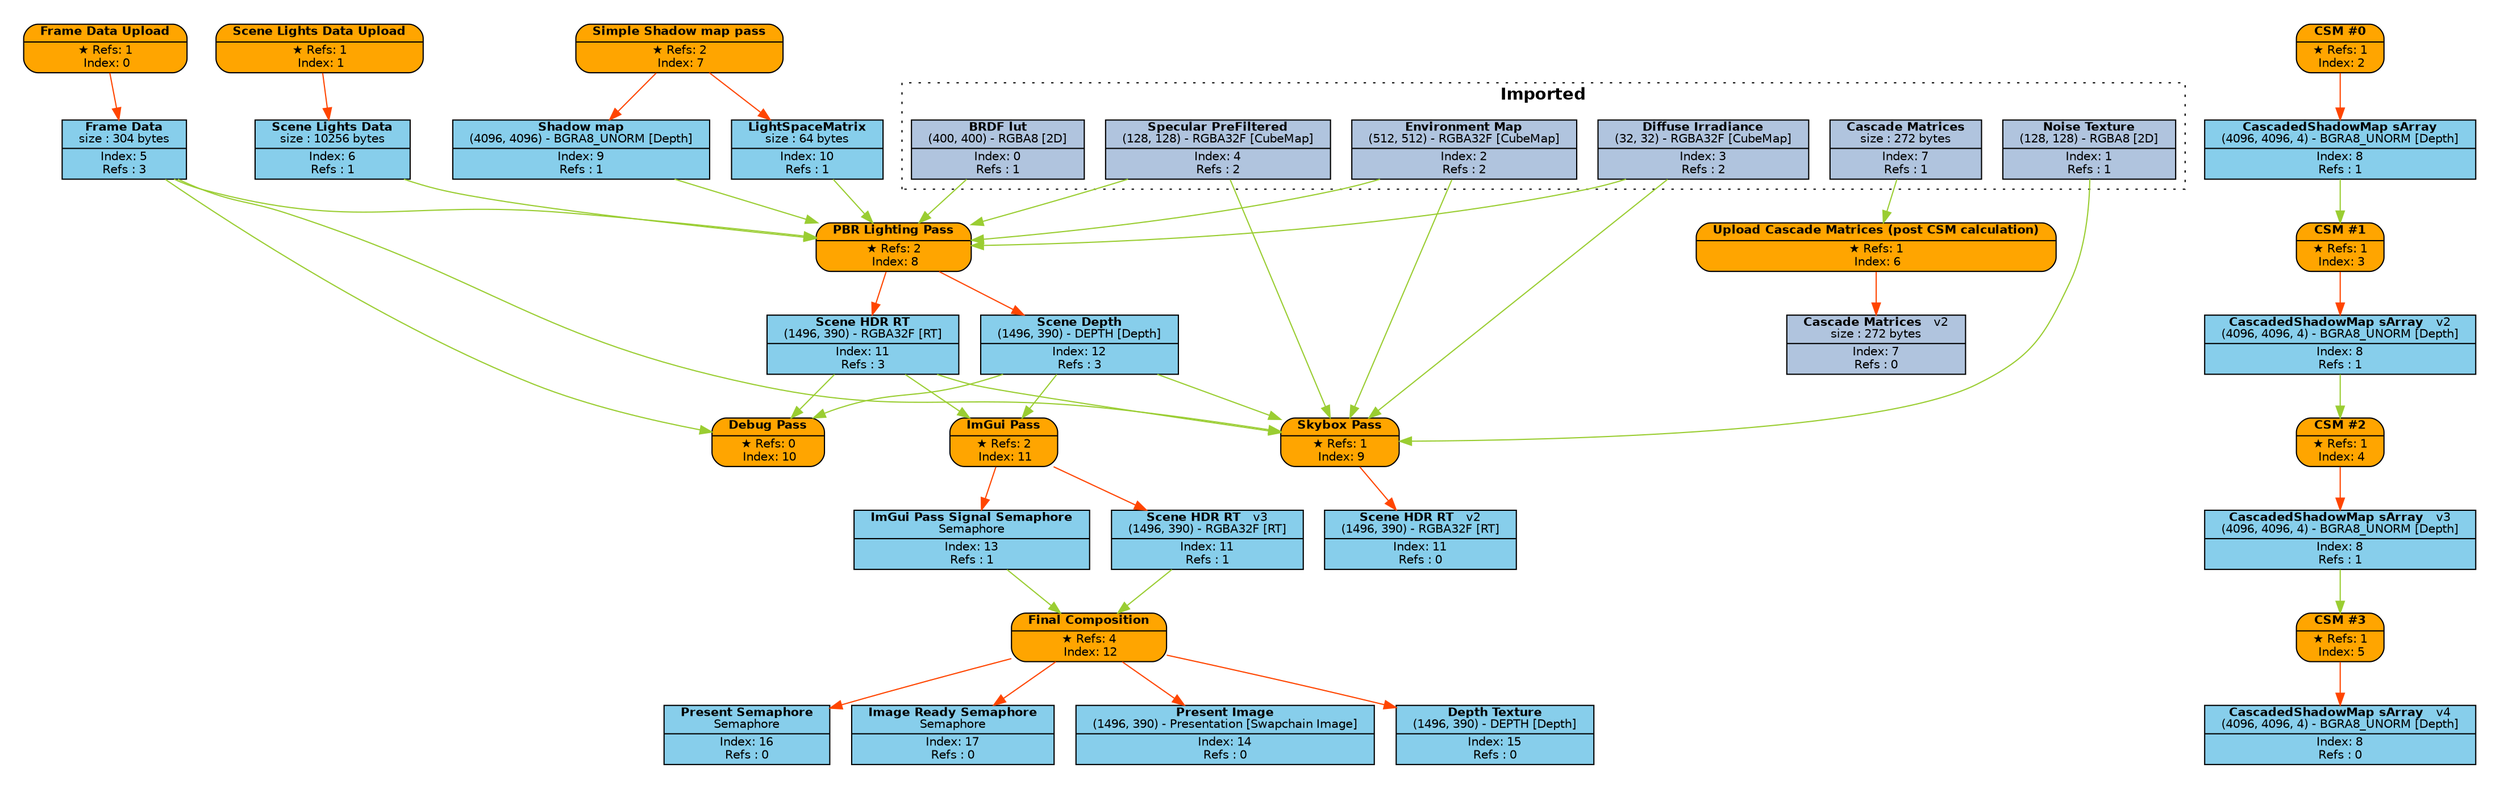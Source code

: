 digraph FrameGraph {
graph [style=invis, rankdir="TB" ordering=out, splines=spline]
node [shape=record, fontname="helvetica", fontsize=10, margin="0.2,0.03"]

P0 [label=<{ {<B>Frame Data Upload</B>} | {&#x2605; Refs: 1<BR/> Index: 0} }> style="rounded,filled", fillcolor=orange]
P1 [label=<{ {<B>Scene Lights Data Upload</B>} | {&#x2605; Refs: 1<BR/> Index: 1} }> style="rounded,filled", fillcolor=orange]
P2 [label=<{ {<B>CSM #0</B>} | {&#x2605; Refs: 1<BR/> Index: 2} }> style="rounded,filled", fillcolor=orange]
P3 [label=<{ {<B>CSM #1</B>} | {&#x2605; Refs: 1<BR/> Index: 3} }> style="rounded,filled", fillcolor=orange]
P4 [label=<{ {<B>CSM #2</B>} | {&#x2605; Refs: 1<BR/> Index: 4} }> style="rounded,filled", fillcolor=orange]
P5 [label=<{ {<B>CSM #3</B>} | {&#x2605; Refs: 1<BR/> Index: 5} }> style="rounded,filled", fillcolor=orange]
P6 [label=<{ {<B>Upload Cascade Matrices (post CSM calculation)</B>} | {&#x2605; Refs: 1<BR/> Index: 6} }> style="rounded,filled", fillcolor=orange]
P7 [label=<{ {<B>Simple Shadow map pass</B>} | {&#x2605; Refs: 2<BR/> Index: 7} }> style="rounded,filled", fillcolor=orange]
P8 [label=<{ {<B>PBR Lighting Pass</B>} | {&#x2605; Refs: 2<BR/> Index: 8} }> style="rounded,filled", fillcolor=orange]
P9 [label=<{ {<B>Skybox Pass</B>} | {&#x2605; Refs: 1<BR/> Index: 9} }> style="rounded,filled", fillcolor=orange]
P10 [label=<{ {<B>Debug Pass</B>} | {&#x2605; Refs: 0<BR/> Index: 10} }> style="rounded,filled", fillcolor=orange]
P11 [label=<{ {<B>ImGui Pass</B>} | {&#x2605; Refs: 2<BR/> Index: 11} }> style="rounded,filled", fillcolor=orange]
P12 [label=<{ {<B>Final Composition</B>} | {&#x2605; Refs: 4<BR/> Index: 12} }> style="rounded,filled", fillcolor=orange]

R0_1 [label=<{ {<B>BRDF lut</B><BR/>(400, 400) - RGBA8 [2D]} | {Index: 0<BR/>Refs : 1} }> style=filled, fillcolor=lightsteelblue]
R1_1 [label=<{ {<B>Noise Texture</B><BR/>(128, 128) - RGBA8 [2D]} | {Index: 1<BR/>Refs : 1} }> style=filled, fillcolor=lightsteelblue]
R2_1 [label=<{ {<B>Environment Map</B><BR/>(512, 512) - RGBA32F [CubeMap]} | {Index: 2<BR/>Refs : 2} }> style=filled, fillcolor=lightsteelblue]
R3_1 [label=<{ {<B>Diffuse Irradiance</B><BR/>(32, 32) - RGBA32F [CubeMap]} | {Index: 3<BR/>Refs : 2} }> style=filled, fillcolor=lightsteelblue]
R4_1 [label=<{ {<B>Specular PreFiltered</B><BR/>(128, 128) - RGBA32F [CubeMap]} | {Index: 4<BR/>Refs : 2} }> style=filled, fillcolor=lightsteelblue]
R5_1 [label=<{ {<B>Frame Data</B><BR/>size : 304 bytes} | {Index: 5<BR/>Refs : 3} }> style=filled, fillcolor=skyblue]
R6_1 [label=<{ {<B>Scene Lights Data</B><BR/>size : 10256 bytes} | {Index: 6<BR/>Refs : 1} }> style=filled, fillcolor=skyblue]
R7_1 [label=<{ {<B>Cascade Matrices</B><BR/>size : 272 bytes} | {Index: 7<BR/>Refs : 1} }> style=filled, fillcolor=lightsteelblue]
R8_1 [label=<{ {<B>CascadedShadowMap sArray</B><BR/>(4096, 4096, 4) - BGRA8_UNORM [Depth]} | {Index: 8<BR/>Refs : 1} }> style=filled, fillcolor=skyblue]
R8_2 [label=<{ {<B>CascadedShadowMap sArray</B>   <FONT>v2</FONT><BR/>(4096, 4096, 4) - BGRA8_UNORM [Depth]} | {Index: 8<BR/>Refs : 1} }> style=filled, fillcolor=skyblue]
R8_3 [label=<{ {<B>CascadedShadowMap sArray</B>   <FONT>v3</FONT><BR/>(4096, 4096, 4) - BGRA8_UNORM [Depth]} | {Index: 8<BR/>Refs : 1} }> style=filled, fillcolor=skyblue]
R8_4 [label=<{ {<B>CascadedShadowMap sArray</B>   <FONT>v4</FONT><BR/>(4096, 4096, 4) - BGRA8_UNORM [Depth]} | {Index: 8<BR/>Refs : 0} }> style=filled, fillcolor=skyblue]
R7_2 [label=<{ {<B>Cascade Matrices</B>   <FONT>v2</FONT><BR/>size : 272 bytes} | {Index: 7<BR/>Refs : 0} }> style=filled, fillcolor=lightsteelblue]
R9_1 [label=<{ {<B>Shadow map</B><BR/>(4096, 4096) - BGRA8_UNORM [Depth]} | {Index: 9<BR/>Refs : 1} }> style=filled, fillcolor=skyblue]
R10_1 [label=<{ {<B>LightSpaceMatrix</B><BR/>size : 64 bytes} | {Index: 10<BR/>Refs : 1} }> style=filled, fillcolor=skyblue]
R11_1 [label=<{ {<B>Scene HDR RT</B><BR/>(1496, 390) - RGBA32F [RT]} | {Index: 11<BR/>Refs : 3} }> style=filled, fillcolor=skyblue]
R12_1 [label=<{ {<B>Scene Depth</B><BR/>(1496, 390) - DEPTH [Depth]} | {Index: 12<BR/>Refs : 3} }> style=filled, fillcolor=skyblue]
R11_2 [label=<{ {<B>Scene HDR RT</B>   <FONT>v2</FONT><BR/>(1496, 390) - RGBA32F [RT]} | {Index: 11<BR/>Refs : 0} }> style=filled, fillcolor=skyblue]
R13_1 [label=<{ {<B>ImGui Pass Signal Semaphore</B><BR/>Semaphore} | {Index: 13<BR/>Refs : 1} }> style=filled, fillcolor=skyblue]
R11_3 [label=<{ {<B>Scene HDR RT</B>   <FONT>v3</FONT><BR/>(1496, 390) - RGBA32F [RT]} | {Index: 11<BR/>Refs : 1} }> style=filled, fillcolor=skyblue]
R14_1 [label=<{ {<B>Present Image</B><BR/>(1496, 390) - Presentation [Swapchain Image]} | {Index: 14<BR/>Refs : 0} }> style=filled, fillcolor=skyblue]
R15_1 [label=<{ {<B>Depth Texture</B><BR/>(1496, 390) - DEPTH [Depth]} | {Index: 15<BR/>Refs : 0} }> style=filled, fillcolor=skyblue]
R16_1 [label=<{ {<B>Present Semaphore</B><BR/>Semaphore} | {Index: 16<BR/>Refs : 0} }> style=filled, fillcolor=skyblue]
R17_1 [label=<{ {<B>Image Ready Semaphore</B><BR/>Semaphore} | {Index: 17<BR/>Refs : 0} }> style=filled, fillcolor=skyblue]

P0 -> { R5_1 } [color=orangered]
P1 -> { R6_1 } [color=orangered]
P2 -> { R8_1 } [color=orangered]
P3 -> { R8_2 } [color=orangered]
P4 -> { R8_3 } [color=orangered]
P5 -> { R8_4 } [color=orangered]
P6 -> { R7_2 } [color=orangered]
P7 -> { R9_1 R10_1 } [color=orangered]
P8 -> { R11_1 R12_1 } [color=orangered]
P9 -> { R11_2 } [color=orangered]
P10 -> { } [color=orangered]
P11 -> { R11_3 R13_1 } [color=orangered]
P12 -> { R14_1 R15_1 R16_1 R17_1 } [color=orangered]

R0_1 -> { P8 } [color=olivedrab3]
R1_1 -> { P9 } [color=olivedrab3]
R2_1 -> { P8 P9 } [color=olivedrab3]
R3_1 -> { P8 P9 } [color=olivedrab3]
R4_1 -> { P8 P9 } [color=olivedrab3]
R5_1 -> { P8 P9 P10 } [color=olivedrab3]
R6_1 -> { P8 } [color=olivedrab3]
R7_1 -> { P6 } [color=olivedrab3]
R8_1 -> { P3 } [color=olivedrab3]
R8_2 -> { P4 } [color=olivedrab3]
R8_3 -> { P5 } [color=olivedrab3]
R8_4 -> { } [color=olivedrab3]
R7_2 -> { } [color=olivedrab3]
R9_1 -> { P8 } [color=olivedrab3]
R10_1 -> { P8 } [color=olivedrab3]
R11_1 -> { P9 P10 P11 } [color=olivedrab3]
R12_1 -> { P9 P10 P11 } [color=olivedrab3]
R11_2 -> { } [color=olivedrab3]
R13_1 -> { P12 } [color=olivedrab3]
R11_3 -> { P12 } [color=olivedrab3]
R14_1 -> { } [color=olivedrab3]
R15_1 -> { } [color=olivedrab3]
R16_1 -> { } [color=olivedrab3]
R17_1 -> { } [color=olivedrab3]

subgraph cluster_0 {
P0 R5_1 
}
subgraph cluster_1 {
P1 R6_1 
}
subgraph cluster_2 {
P2 R8_1 
}
subgraph cluster_3 {
P3 
}
subgraph cluster_4 {
P4 
}
subgraph cluster_5 {
P5 
}
subgraph cluster_6 {
P6 
}
subgraph cluster_7 {
P7 R9_1 R10_1 
}
subgraph cluster_8 {
P8 R11_1 R12_1 
}
subgraph cluster_9 {
P9 
}
subgraph cluster_10 {
P10 
}
subgraph cluster_11 {
P11 R13_1 
}
subgraph cluster_12 {
P12 R14_1 R15_1 R16_1 R17_1 
}

subgraph cluster_imported_resources {
graph [style=dotted, fontname="helvetica", label=< <B>Imported</B> >]
R0_1 R1_1 R2_1 R3_1 R4_1 R7_1 
}

}